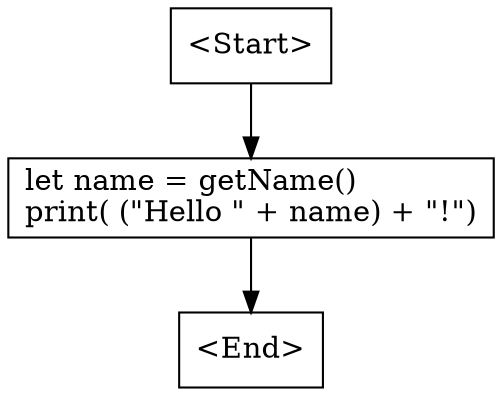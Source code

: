 digraph G {
    N0 [label = "<Start>", shape = box]
    N1 [label = "let name = getName()\lprint( (\"Hello \" + name) + \"!\")", shape = box]
    N2 [label = "<End>", shape = box]
    N0 -> N1 [label = ""]
    N1 -> N2 [label = ""]
}
